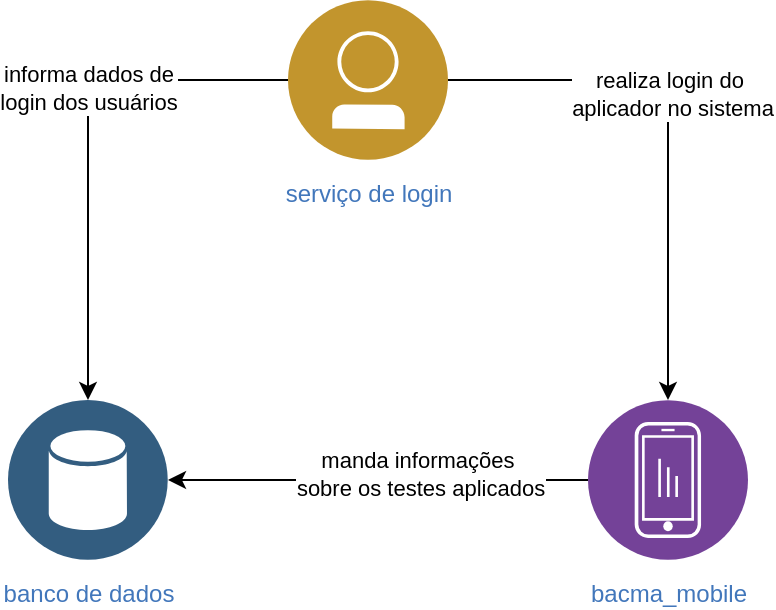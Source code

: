 <mxfile version="26.2.4">
  <diagram name="Página-1" id="AYDSpFf5N6qIkwC69UZT">
    <mxGraphModel dx="874" dy="465" grid="1" gridSize="10" guides="1" tooltips="1" connect="1" arrows="1" fold="1" page="1" pageScale="1" pageWidth="827" pageHeight="1169" math="0" shadow="0">
      <root>
        <mxCell id="0" />
        <mxCell id="1" parent="0" />
        <mxCell id="rWFnht8yeWVseF7HAIpk-12" style="edgeStyle=orthogonalEdgeStyle;rounded=0;orthogonalLoop=1;jettySize=auto;html=1;entryX=1;entryY=0.5;entryDx=0;entryDy=0;" edge="1" parent="1" source="rWFnht8yeWVseF7HAIpk-5" target="rWFnht8yeWVseF7HAIpk-6">
          <mxGeometry relative="1" as="geometry" />
        </mxCell>
        <mxCell id="rWFnht8yeWVseF7HAIpk-13" value="manda informações&amp;nbsp;&lt;div&gt;sobre os testes aplicados&lt;/div&gt;" style="edgeLabel;html=1;align=center;verticalAlign=middle;resizable=0;points=[];" vertex="1" connectable="0" parent="rWFnht8yeWVseF7HAIpk-12">
          <mxGeometry x="-0.2" y="-3" relative="1" as="geometry">
            <mxPoint as="offset" />
          </mxGeometry>
        </mxCell>
        <mxCell id="rWFnht8yeWVseF7HAIpk-5" value="bacma_mobile" style="image;aspect=fixed;perimeter=ellipsePerimeter;html=1;align=center;shadow=0;dashed=0;fontColor=#4277BB;labelBackgroundColor=default;fontSize=12;spacingTop=3;image=img/lib/ibm/analytics/device_analytics.svg;" vertex="1" parent="1">
          <mxGeometry x="390" y="280" width="80" height="80" as="geometry" />
        </mxCell>
        <mxCell id="rWFnht8yeWVseF7HAIpk-6" value="banco de dados" style="image;aspect=fixed;perimeter=ellipsePerimeter;html=1;align=center;shadow=0;dashed=0;fontColor=#4277BB;labelBackgroundColor=default;fontSize=12;spacingTop=3;image=img/lib/ibm/data/data_services.svg;" vertex="1" parent="1">
          <mxGeometry x="100" y="280" width="80" height="80" as="geometry" />
        </mxCell>
        <mxCell id="rWFnht8yeWVseF7HAIpk-8" style="edgeStyle=orthogonalEdgeStyle;rounded=0;orthogonalLoop=1;jettySize=auto;html=1;entryX=0.5;entryY=0;entryDx=0;entryDy=0;" edge="1" parent="1" source="rWFnht8yeWVseF7HAIpk-7" target="rWFnht8yeWVseF7HAIpk-5">
          <mxGeometry relative="1" as="geometry" />
        </mxCell>
        <mxCell id="rWFnht8yeWVseF7HAIpk-9" value="realiza login do&amp;nbsp;&lt;div&gt;aplicador no sistema&lt;/div&gt;" style="edgeLabel;html=1;align=center;verticalAlign=middle;resizable=0;points=[];" vertex="1" connectable="0" parent="rWFnht8yeWVseF7HAIpk-8">
          <mxGeometry x="-0.133" y="2" relative="1" as="geometry">
            <mxPoint as="offset" />
          </mxGeometry>
        </mxCell>
        <mxCell id="rWFnht8yeWVseF7HAIpk-10" style="edgeStyle=orthogonalEdgeStyle;rounded=0;orthogonalLoop=1;jettySize=auto;html=1;entryX=0.5;entryY=0;entryDx=0;entryDy=0;" edge="1" parent="1" source="rWFnht8yeWVseF7HAIpk-7" target="rWFnht8yeWVseF7HAIpk-6">
          <mxGeometry relative="1" as="geometry" />
        </mxCell>
        <mxCell id="rWFnht8yeWVseF7HAIpk-11" value="informa dados de&lt;div&gt;login dos usuários&lt;/div&gt;" style="edgeLabel;html=1;align=center;verticalAlign=middle;resizable=0;points=[];" vertex="1" connectable="0" parent="rWFnht8yeWVseF7HAIpk-10">
          <mxGeometry x="-0.2" relative="1" as="geometry">
            <mxPoint as="offset" />
          </mxGeometry>
        </mxCell>
        <mxCell id="rWFnht8yeWVseF7HAIpk-7" value="serviço de login" style="image;aspect=fixed;perimeter=ellipsePerimeter;html=1;align=center;shadow=0;dashed=0;fontColor=#4277BB;labelBackgroundColor=default;fontSize=12;spacingTop=3;image=img/lib/ibm/users/user.svg;" vertex="1" parent="1">
          <mxGeometry x="240" y="80" width="80" height="80" as="geometry" />
        </mxCell>
      </root>
    </mxGraphModel>
  </diagram>
</mxfile>

